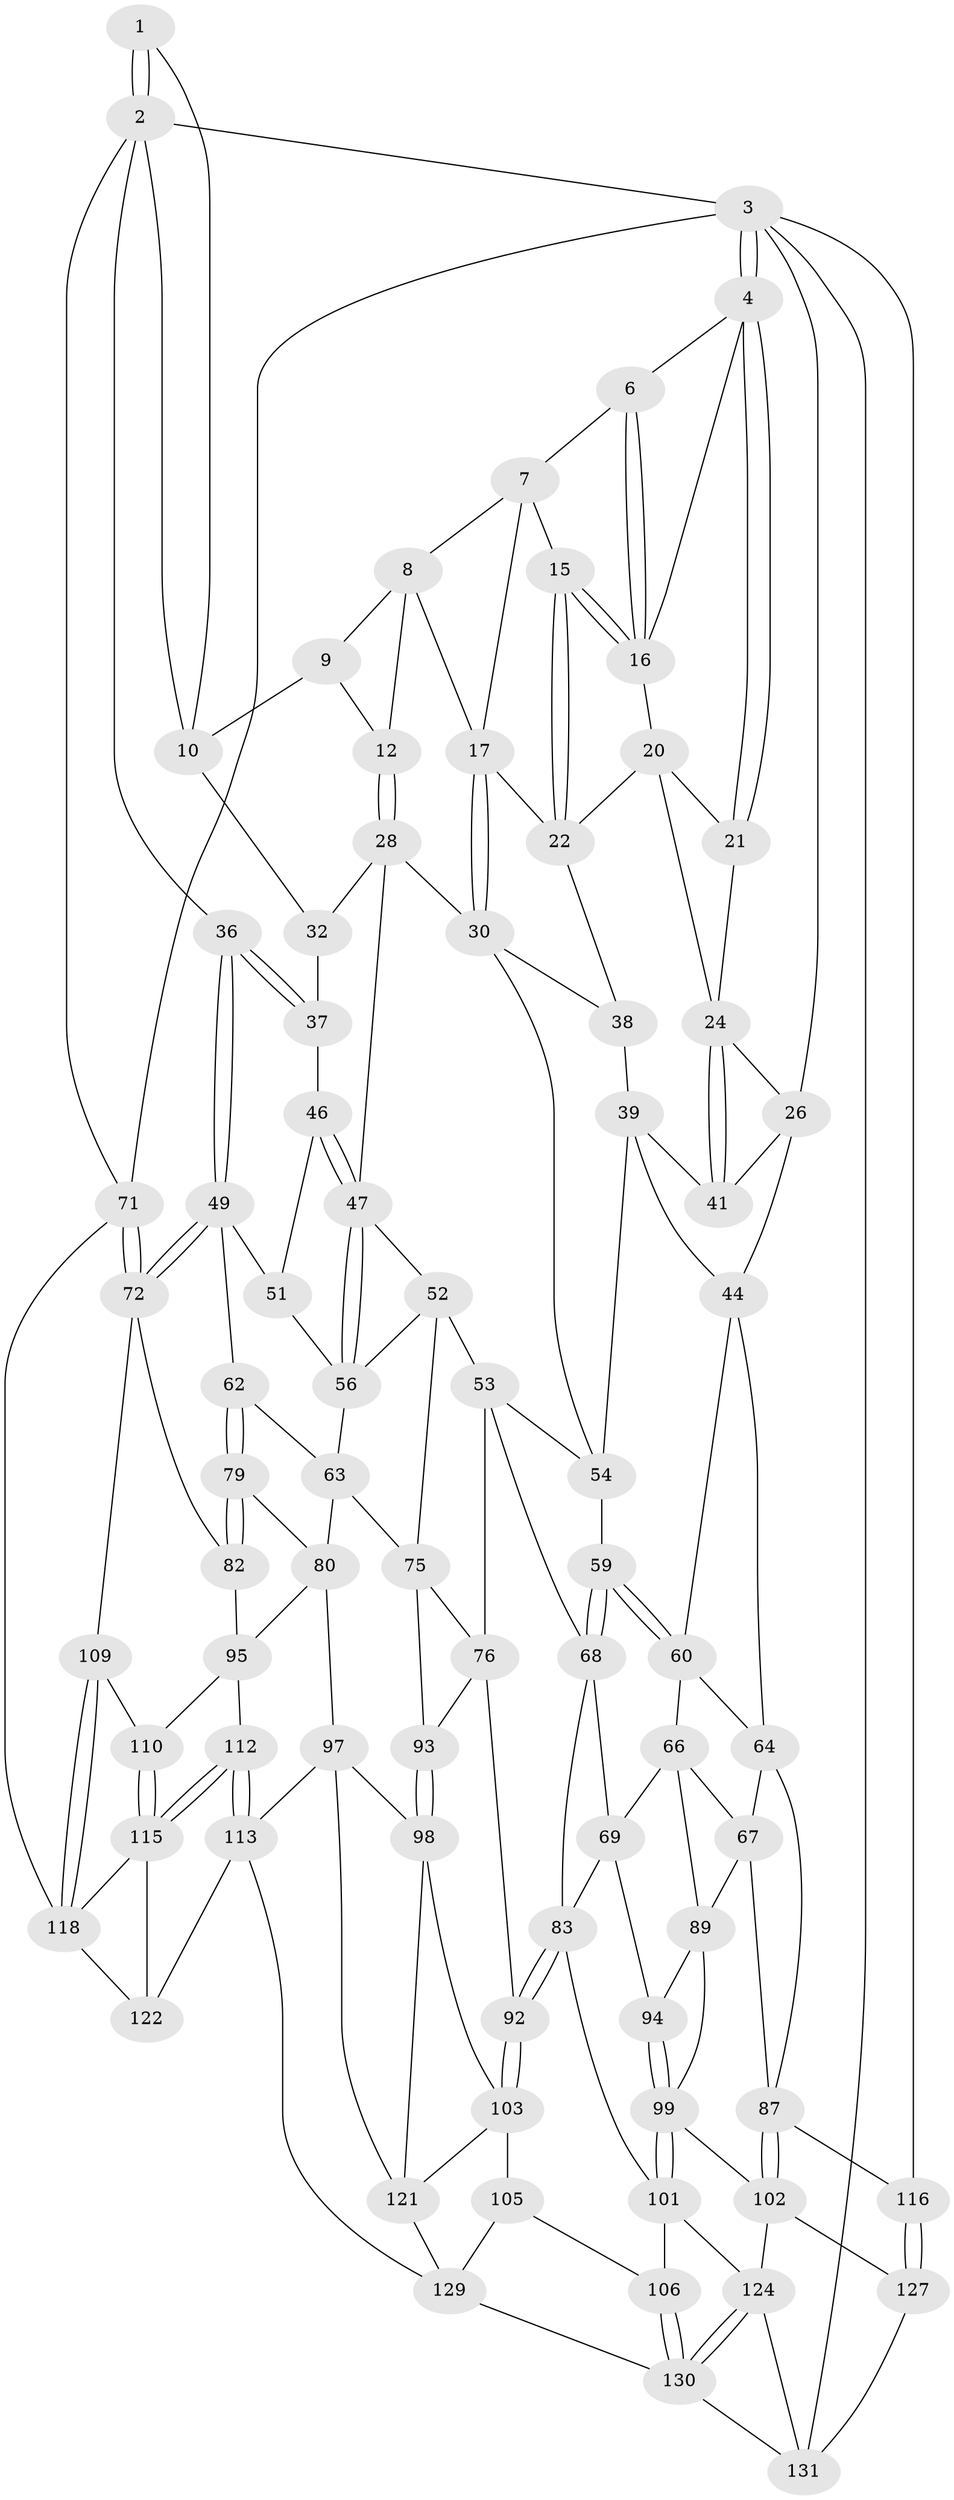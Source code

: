 // Generated by graph-tools (version 1.1) at 2025/24/03/03/25 07:24:40]
// undirected, 80 vertices, 179 edges
graph export_dot {
graph [start="1"]
  node [color=gray90,style=filled];
  1 [pos="+0.924212554655277+0"];
  2 [pos="+1+0",super="+34"];
  3 [pos="+0+0",super="+117"];
  4 [pos="+0+0",super="+5"];
  6 [pos="+0.3361587137129198+0"];
  7 [pos="+0.41204540732863376+0",super="+14"];
  8 [pos="+0.4469596112792386+0",super="+13"];
  9 [pos="+0.7101581542769512+0",super="+11"];
  10 [pos="+0.8142369962986006+0.13430559826713265",super="+31"];
  12 [pos="+0.6593518698514536+0.11153086519210781"];
  15 [pos="+0.32948518254633136+0.1547410410549089"];
  16 [pos="+0.263003331833629+0.09557205149282835",super="+19"];
  17 [pos="+0.47749852290433537+0.19680426754591607",super="+18"];
  20 [pos="+0.18128577360923376+0.12021644363680445",super="+23"];
  21 [pos="+0.06914132742538043+0.020390255154026055"];
  22 [pos="+0.281408841688012+0.21232591245580051",super="+35"];
  24 [pos="+0.13348790654693163+0.2634580353604795",super="+25"];
  26 [pos="+0+0.2756565444594634",super="+27"];
  28 [pos="+0.649330986913691+0.31378618357358284",super="+29"];
  30 [pos="+0.5695996408748291+0.3340041422148234",super="+42"];
  32 [pos="+0.8110034121621346+0.18931683245271871",super="+33"];
  36 [pos="+1+0.31111426130656844"];
  37 [pos="+0.8865101082083239+0.28746907381593667",super="+43"];
  38 [pos="+0.3267374394450774+0.3795498823340913"];
  39 [pos="+0.21663096841284885+0.40071230989677126",super="+40"];
  41 [pos="+0.113109246941754+0.29905674183775827"];
  44 [pos="+0.16004556905566156+0.4234615350667024",super="+45"];
  46 [pos="+0.8137928744119777+0.39196230326099657"];
  47 [pos="+0.6785152332976103+0.46771439282667376",super="+48"];
  49 [pos="+1+0.5410863975994343",super="+50"];
  51 [pos="+0.8387113863731707+0.43521580031319496"];
  52 [pos="+0.5568539588440286+0.5762703834962645",super="+58"];
  53 [pos="+0.4843601728413995+0.5587709177568325",super="+73"];
  54 [pos="+0.40550066939374735+0.47298458440002283",super="+55"];
  56 [pos="+0.7269258785373924+0.5162886237280502",super="+57"];
  59 [pos="+0.32152308435278104+0.5730401773581737"];
  60 [pos="+0.1785650990370235+0.5294128676572304",super="+61"];
  62 [pos="+0.7382479359260712+0.5964833670917699"];
  63 [pos="+0.7365224625068625+0.5951102110650579",super="+77"];
  64 [pos="+0+0.5987186407065629",super="+65"];
  66 [pos="+0.17808531026047342+0.5319861162440165",super="+70"];
  67 [pos="+0.10765295445439782+0.6514500825392852",super="+86"];
  68 [pos="+0.32251257522710886+0.5983754368313707",super="+74"];
  69 [pos="+0.2881863239014734+0.6480947422139305",super="+85"];
  71 [pos="+1+1"];
  72 [pos="+1+0.556881428407792",super="+81"];
  75 [pos="+0.5683389299282373+0.6464606472414428",super="+78"];
  76 [pos="+0.46847849918089585+0.6935960421192934",super="+91"];
  79 [pos="+0.7653168792638101+0.6699732564983412"];
  80 [pos="+0.6303948266486336+0.7084643597455964",super="+96"];
  82 [pos="+0.773861018372298+0.6852360177326742"];
  83 [pos="+0.3671183034581019+0.7432679616449475",super="+84"];
  87 [pos="+0+0.7923322287948475",super="+88"];
  89 [pos="+0.22843826263965084+0.6858864070051781",super="+90"];
  92 [pos="+0.4250799068232253+0.8298715126561671"];
  93 [pos="+0.5714986624275846+0.749702480352333"];
  94 [pos="+0.28190706453272396+0.7427121533477442"];
  95 [pos="+0.7602993764373882+0.7409568455039027",super="+111"];
  97 [pos="+0.6974206401166346+0.7895139187842762",super="+114"];
  98 [pos="+0.5891180060340094+0.8038377147429474",super="+108"];
  99 [pos="+0.2431991875276705+0.8481551675533606",super="+100"];
  101 [pos="+0.24528658843974066+0.8536602264122781",super="+107"];
  102 [pos="+0.09804596682061863+0.820613800021805",super="+126"];
  103 [pos="+0.4252726440217938+0.8412392198471148",super="+104"];
  105 [pos="+0.4041361598162084+0.8801697081539638"];
  106 [pos="+0.35086850853472484+0.8855002233148455"];
  109 [pos="+0.9461201993281716+0.7349338071389092"];
  110 [pos="+0.8196759837869324+0.7734573595349002"];
  112 [pos="+0.787290693760179+0.8471177317369712"];
  113 [pos="+0.7500715412024589+0.9233276412048851",super="+123"];
  115 [pos="+0.8510383798041864+0.8259156850913886",super="+119"];
  116 [pos="+0+0.839206475041638"];
  118 [pos="+0.9278033053584723+0.7975963715888297",super="+120"];
  121 [pos="+0.5904153187460938+0.8657877882026449",super="+128"];
  122 [pos="+0.8575150083030177+1"];
  124 [pos="+0.2067869255394097+0.9130405824610287",super="+125"];
  127 [pos="+0.01973279385638959+0.9165281955805122"];
  129 [pos="+0.7145687892137583+1",super="+132"];
  130 [pos="+0.26245550007980817+1",super="+133"];
  131 [pos="+0.09401113872928642+0.952215642871687",super="+134"];
  1 -- 2;
  1 -- 2;
  1 -- 10;
  2 -- 3;
  2 -- 71;
  2 -- 36;
  2 -- 10;
  3 -- 4;
  3 -- 4;
  3 -- 26;
  3 -- 116;
  3 -- 131;
  3 -- 71;
  4 -- 21;
  4 -- 21;
  4 -- 16;
  4 -- 6;
  6 -- 7;
  6 -- 16;
  6 -- 16;
  7 -- 8;
  7 -- 15;
  7 -- 17;
  8 -- 9;
  8 -- 17;
  8 -- 12;
  9 -- 10;
  9 -- 12;
  10 -- 32;
  12 -- 28;
  12 -- 28;
  15 -- 16;
  15 -- 16;
  15 -- 22;
  15 -- 22;
  16 -- 20;
  17 -- 30;
  17 -- 30;
  17 -- 22;
  20 -- 21;
  20 -- 24;
  20 -- 22;
  21 -- 24;
  22 -- 38;
  24 -- 41;
  24 -- 41;
  24 -- 26;
  26 -- 41;
  26 -- 44;
  28 -- 30;
  28 -- 47;
  28 -- 32;
  30 -- 54;
  30 -- 38;
  32 -- 37 [weight=2];
  36 -- 37;
  36 -- 37;
  36 -- 49;
  36 -- 49;
  37 -- 46;
  38 -- 39;
  39 -- 54;
  39 -- 41;
  39 -- 44;
  44 -- 60;
  44 -- 64;
  46 -- 47;
  46 -- 47;
  46 -- 51;
  47 -- 56;
  47 -- 56;
  47 -- 52;
  49 -- 72;
  49 -- 72;
  49 -- 51;
  49 -- 62;
  51 -- 56;
  52 -- 53;
  52 -- 75;
  52 -- 56;
  53 -- 54;
  53 -- 68;
  53 -- 76;
  54 -- 59;
  56 -- 63;
  59 -- 60;
  59 -- 60;
  59 -- 68;
  59 -- 68;
  60 -- 66;
  60 -- 64;
  62 -- 63;
  62 -- 79;
  62 -- 79;
  63 -- 80;
  63 -- 75;
  64 -- 67;
  64 -- 87;
  66 -- 67;
  66 -- 89;
  66 -- 69;
  67 -- 89;
  67 -- 87;
  68 -- 69;
  68 -- 83;
  69 -- 83;
  69 -- 94;
  71 -- 72;
  71 -- 72;
  71 -- 118;
  72 -- 82;
  72 -- 109;
  75 -- 76;
  75 -- 93;
  76 -- 93;
  76 -- 92;
  79 -- 80;
  79 -- 82;
  79 -- 82;
  80 -- 97;
  80 -- 95;
  82 -- 95;
  83 -- 92;
  83 -- 92;
  83 -- 101;
  87 -- 102;
  87 -- 102;
  87 -- 116;
  89 -- 94;
  89 -- 99;
  92 -- 103;
  92 -- 103;
  93 -- 98;
  93 -- 98;
  94 -- 99;
  94 -- 99;
  95 -- 112;
  95 -- 110;
  97 -- 98;
  97 -- 113;
  97 -- 121;
  98 -- 121;
  98 -- 103;
  99 -- 101;
  99 -- 101;
  99 -- 102;
  101 -- 106;
  101 -- 124;
  102 -- 127;
  102 -- 124;
  103 -- 105;
  103 -- 121;
  105 -- 106;
  105 -- 129;
  106 -- 130;
  106 -- 130;
  109 -- 110;
  109 -- 118;
  109 -- 118;
  110 -- 115;
  110 -- 115;
  112 -- 113;
  112 -- 113;
  112 -- 115;
  112 -- 115;
  113 -- 122;
  113 -- 129;
  115 -- 122;
  115 -- 118;
  116 -- 127;
  116 -- 127;
  118 -- 122;
  121 -- 129;
  124 -- 130;
  124 -- 130;
  124 -- 131;
  127 -- 131;
  129 -- 130;
  130 -- 131;
}
